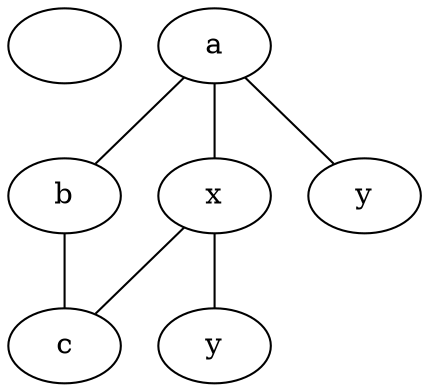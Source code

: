 graph t‏est2 {
 󠀦      a -- b -- c;
       a -- {x y};
       x -- c [w=10.41099801214038127];
       x -- ⁧y [w=-59589907225467220227522.0,len=401480197];
}


